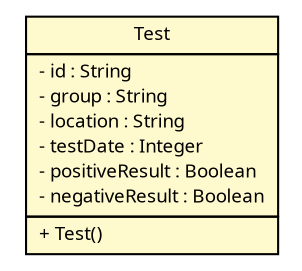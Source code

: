 #!/usr/local/bin/dot
#
# Class diagram 
# Generated by UMLGraph version R5_6 (http://www.umlgraph.org/)
#

digraph G {
	edge [fontname="Trebuchet MS",fontsize=10,labelfontname="Trebuchet MS",labelfontsize=10];
	node [fontname="Trebuchet MS",fontsize=10,shape=plaintext];
	nodesep=0.25;
	ranksep=0.5;
	// broadwick.data.Test
	c20292 [label=<<table title="broadwick.data.Test" border="0" cellborder="1" cellspacing="0" cellpadding="2" port="p" bgcolor="lemonChiffon" href="./Test.html">
		<tr><td><table border="0" cellspacing="0" cellpadding="1">
<tr><td align="center" balign="center"><font face="Trebuchet MS"> Test </font></td></tr>
		</table></td></tr>
		<tr><td><table border="0" cellspacing="0" cellpadding="1">
<tr><td align="left" balign="left"> - id : String </td></tr>
<tr><td align="left" balign="left"> - group : String </td></tr>
<tr><td align="left" balign="left"> - location : String </td></tr>
<tr><td align="left" balign="left"> - testDate : Integer </td></tr>
<tr><td align="left" balign="left"> - positiveResult : Boolean </td></tr>
<tr><td align="left" balign="left"> - negativeResult : Boolean </td></tr>
		</table></td></tr>
		<tr><td><table border="0" cellspacing="0" cellpadding="1">
<tr><td align="left" balign="left"> + Test() </td></tr>
		</table></td></tr>
		</table>>, URL="./Test.html", fontname="Trebuchet MS", fontcolor="black", fontsize=9.0];
}

